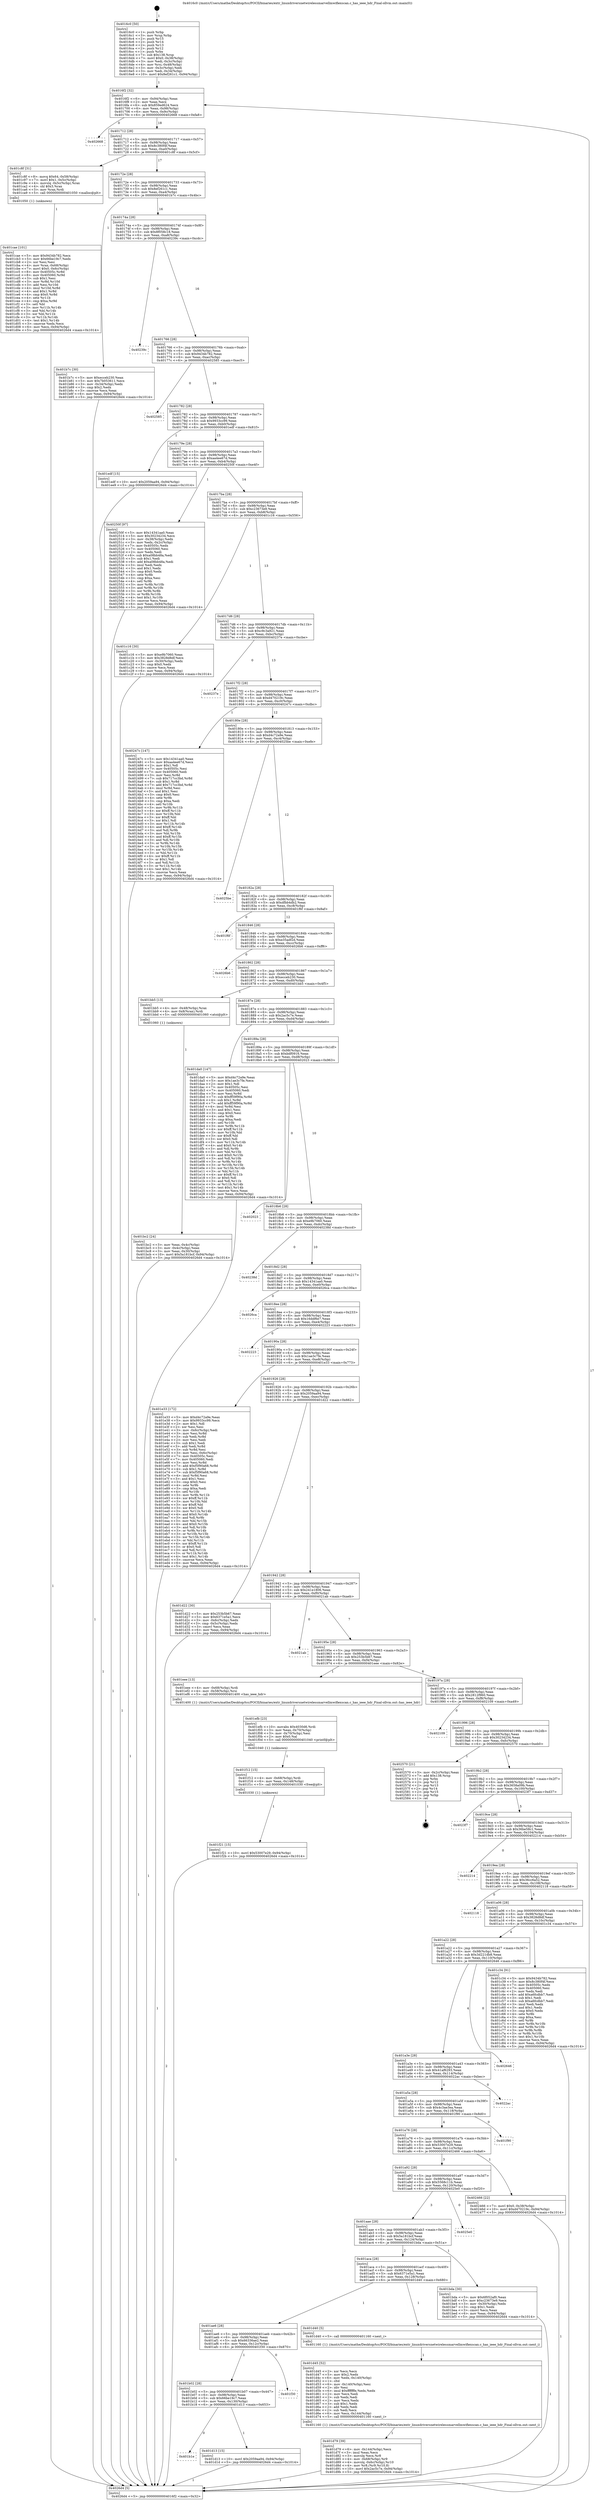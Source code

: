 digraph "0x4016c0" {
  label = "0x4016c0 (/mnt/c/Users/mathe/Desktop/tcc/POCII/binaries/extr_linuxdriversnetwirelessmarvellmwifiexscan.c_has_ieee_hdr_Final-ollvm.out::main(0))"
  labelloc = "t"
  node[shape=record]

  Entry [label="",width=0.3,height=0.3,shape=circle,fillcolor=black,style=filled]
  "0x4016f2" [label="{
     0x4016f2 [32]\l
     | [instrs]\l
     &nbsp;&nbsp;0x4016f2 \<+6\>: mov -0x94(%rbp),%eax\l
     &nbsp;&nbsp;0x4016f8 \<+2\>: mov %eax,%ecx\l
     &nbsp;&nbsp;0x4016fa \<+6\>: sub $0x859ed624,%ecx\l
     &nbsp;&nbsp;0x401700 \<+6\>: mov %eax,-0x98(%rbp)\l
     &nbsp;&nbsp;0x401706 \<+6\>: mov %ecx,-0x9c(%rbp)\l
     &nbsp;&nbsp;0x40170c \<+6\>: je 0000000000402668 \<main+0xfa8\>\l
  }"]
  "0x402668" [label="{
     0x402668\l
  }", style=dashed]
  "0x401712" [label="{
     0x401712 [28]\l
     | [instrs]\l
     &nbsp;&nbsp;0x401712 \<+5\>: jmp 0000000000401717 \<main+0x57\>\l
     &nbsp;&nbsp;0x401717 \<+6\>: mov -0x98(%rbp),%eax\l
     &nbsp;&nbsp;0x40171d \<+5\>: sub $0x8c380f4f,%eax\l
     &nbsp;&nbsp;0x401722 \<+6\>: mov %eax,-0xa0(%rbp)\l
     &nbsp;&nbsp;0x401728 \<+6\>: je 0000000000401c8f \<main+0x5cf\>\l
  }"]
  Exit [label="",width=0.3,height=0.3,shape=circle,fillcolor=black,style=filled,peripheries=2]
  "0x401c8f" [label="{
     0x401c8f [31]\l
     | [instrs]\l
     &nbsp;&nbsp;0x401c8f \<+8\>: movq $0x64,-0x58(%rbp)\l
     &nbsp;&nbsp;0x401c97 \<+7\>: movl $0x1,-0x5c(%rbp)\l
     &nbsp;&nbsp;0x401c9e \<+4\>: movslq -0x5c(%rbp),%rax\l
     &nbsp;&nbsp;0x401ca2 \<+4\>: shl $0x3,%rax\l
     &nbsp;&nbsp;0x401ca6 \<+3\>: mov %rax,%rdi\l
     &nbsp;&nbsp;0x401ca9 \<+5\>: call 0000000000401050 \<malloc@plt\>\l
     | [calls]\l
     &nbsp;&nbsp;0x401050 \{1\} (unknown)\l
  }"]
  "0x40172e" [label="{
     0x40172e [28]\l
     | [instrs]\l
     &nbsp;&nbsp;0x40172e \<+5\>: jmp 0000000000401733 \<main+0x73\>\l
     &nbsp;&nbsp;0x401733 \<+6\>: mov -0x98(%rbp),%eax\l
     &nbsp;&nbsp;0x401739 \<+5\>: sub $0x8ef261c1,%eax\l
     &nbsp;&nbsp;0x40173e \<+6\>: mov %eax,-0xa4(%rbp)\l
     &nbsp;&nbsp;0x401744 \<+6\>: je 0000000000401b7c \<main+0x4bc\>\l
  }"]
  "0x401f21" [label="{
     0x401f21 [15]\l
     | [instrs]\l
     &nbsp;&nbsp;0x401f21 \<+10\>: movl $0x53007e29,-0x94(%rbp)\l
     &nbsp;&nbsp;0x401f2b \<+5\>: jmp 00000000004026d4 \<main+0x1014\>\l
  }"]
  "0x401b7c" [label="{
     0x401b7c [30]\l
     | [instrs]\l
     &nbsp;&nbsp;0x401b7c \<+5\>: mov $0xecceb230,%eax\l
     &nbsp;&nbsp;0x401b81 \<+5\>: mov $0x7b053611,%ecx\l
     &nbsp;&nbsp;0x401b86 \<+3\>: mov -0x34(%rbp),%edx\l
     &nbsp;&nbsp;0x401b89 \<+3\>: cmp $0x2,%edx\l
     &nbsp;&nbsp;0x401b8c \<+3\>: cmovne %ecx,%eax\l
     &nbsp;&nbsp;0x401b8f \<+6\>: mov %eax,-0x94(%rbp)\l
     &nbsp;&nbsp;0x401b95 \<+5\>: jmp 00000000004026d4 \<main+0x1014\>\l
  }"]
  "0x40174a" [label="{
     0x40174a [28]\l
     | [instrs]\l
     &nbsp;&nbsp;0x40174a \<+5\>: jmp 000000000040174f \<main+0x8f\>\l
     &nbsp;&nbsp;0x40174f \<+6\>: mov -0x98(%rbp),%eax\l
     &nbsp;&nbsp;0x401755 \<+5\>: sub $0x8f058c18,%eax\l
     &nbsp;&nbsp;0x40175a \<+6\>: mov %eax,-0xa8(%rbp)\l
     &nbsp;&nbsp;0x401760 \<+6\>: je 000000000040239c \<main+0xcdc\>\l
  }"]
  "0x4026d4" [label="{
     0x4026d4 [5]\l
     | [instrs]\l
     &nbsp;&nbsp;0x4026d4 \<+5\>: jmp 00000000004016f2 \<main+0x32\>\l
  }"]
  "0x4016c0" [label="{
     0x4016c0 [50]\l
     | [instrs]\l
     &nbsp;&nbsp;0x4016c0 \<+1\>: push %rbp\l
     &nbsp;&nbsp;0x4016c1 \<+3\>: mov %rsp,%rbp\l
     &nbsp;&nbsp;0x4016c4 \<+2\>: push %r15\l
     &nbsp;&nbsp;0x4016c6 \<+2\>: push %r14\l
     &nbsp;&nbsp;0x4016c8 \<+2\>: push %r13\l
     &nbsp;&nbsp;0x4016ca \<+2\>: push %r12\l
     &nbsp;&nbsp;0x4016cc \<+1\>: push %rbx\l
     &nbsp;&nbsp;0x4016cd \<+7\>: sub $0x138,%rsp\l
     &nbsp;&nbsp;0x4016d4 \<+7\>: movl $0x0,-0x38(%rbp)\l
     &nbsp;&nbsp;0x4016db \<+3\>: mov %edi,-0x3c(%rbp)\l
     &nbsp;&nbsp;0x4016de \<+4\>: mov %rsi,-0x48(%rbp)\l
     &nbsp;&nbsp;0x4016e2 \<+3\>: mov -0x3c(%rbp),%edi\l
     &nbsp;&nbsp;0x4016e5 \<+3\>: mov %edi,-0x34(%rbp)\l
     &nbsp;&nbsp;0x4016e8 \<+10\>: movl $0x8ef261c1,-0x94(%rbp)\l
  }"]
  "0x401f12" [label="{
     0x401f12 [15]\l
     | [instrs]\l
     &nbsp;&nbsp;0x401f12 \<+4\>: mov -0x68(%rbp),%rdi\l
     &nbsp;&nbsp;0x401f16 \<+6\>: mov %eax,-0x148(%rbp)\l
     &nbsp;&nbsp;0x401f1c \<+5\>: call 0000000000401030 \<free@plt\>\l
     | [calls]\l
     &nbsp;&nbsp;0x401030 \{1\} (unknown)\l
  }"]
  "0x40239c" [label="{
     0x40239c\l
  }", style=dashed]
  "0x401766" [label="{
     0x401766 [28]\l
     | [instrs]\l
     &nbsp;&nbsp;0x401766 \<+5\>: jmp 000000000040176b \<main+0xab\>\l
     &nbsp;&nbsp;0x40176b \<+6\>: mov -0x98(%rbp),%eax\l
     &nbsp;&nbsp;0x401771 \<+5\>: sub $0x9434b782,%eax\l
     &nbsp;&nbsp;0x401776 \<+6\>: mov %eax,-0xac(%rbp)\l
     &nbsp;&nbsp;0x40177c \<+6\>: je 0000000000402585 \<main+0xec5\>\l
  }"]
  "0x401efb" [label="{
     0x401efb [23]\l
     | [instrs]\l
     &nbsp;&nbsp;0x401efb \<+10\>: movabs $0x4030d6,%rdi\l
     &nbsp;&nbsp;0x401f05 \<+3\>: mov %eax,-0x70(%rbp)\l
     &nbsp;&nbsp;0x401f08 \<+3\>: mov -0x70(%rbp),%esi\l
     &nbsp;&nbsp;0x401f0b \<+2\>: mov $0x0,%al\l
     &nbsp;&nbsp;0x401f0d \<+5\>: call 0000000000401040 \<printf@plt\>\l
     | [calls]\l
     &nbsp;&nbsp;0x401040 \{1\} (unknown)\l
  }"]
  "0x402585" [label="{
     0x402585\l
  }", style=dashed]
  "0x401782" [label="{
     0x401782 [28]\l
     | [instrs]\l
     &nbsp;&nbsp;0x401782 \<+5\>: jmp 0000000000401787 \<main+0xc7\>\l
     &nbsp;&nbsp;0x401787 \<+6\>: mov -0x98(%rbp),%eax\l
     &nbsp;&nbsp;0x40178d \<+5\>: sub $0x9933cc99,%eax\l
     &nbsp;&nbsp;0x401792 \<+6\>: mov %eax,-0xb0(%rbp)\l
     &nbsp;&nbsp;0x401798 \<+6\>: je 0000000000401edf \<main+0x81f\>\l
  }"]
  "0x401d79" [label="{
     0x401d79 [39]\l
     | [instrs]\l
     &nbsp;&nbsp;0x401d79 \<+6\>: mov -0x144(%rbp),%ecx\l
     &nbsp;&nbsp;0x401d7f \<+3\>: imul %eax,%ecx\l
     &nbsp;&nbsp;0x401d82 \<+3\>: movslq %ecx,%r8\l
     &nbsp;&nbsp;0x401d85 \<+4\>: mov -0x68(%rbp),%r9\l
     &nbsp;&nbsp;0x401d89 \<+4\>: movslq -0x6c(%rbp),%r10\l
     &nbsp;&nbsp;0x401d8d \<+4\>: mov %r8,(%r9,%r10,8)\l
     &nbsp;&nbsp;0x401d91 \<+10\>: movl $0x2ac5c7e,-0x94(%rbp)\l
     &nbsp;&nbsp;0x401d9b \<+5\>: jmp 00000000004026d4 \<main+0x1014\>\l
  }"]
  "0x401edf" [label="{
     0x401edf [15]\l
     | [instrs]\l
     &nbsp;&nbsp;0x401edf \<+10\>: movl $0x2059aa94,-0x94(%rbp)\l
     &nbsp;&nbsp;0x401ee9 \<+5\>: jmp 00000000004026d4 \<main+0x1014\>\l
  }"]
  "0x40179e" [label="{
     0x40179e [28]\l
     | [instrs]\l
     &nbsp;&nbsp;0x40179e \<+5\>: jmp 00000000004017a3 \<main+0xe3\>\l
     &nbsp;&nbsp;0x4017a3 \<+6\>: mov -0x98(%rbp),%eax\l
     &nbsp;&nbsp;0x4017a9 \<+5\>: sub $0xaa4ee67d,%eax\l
     &nbsp;&nbsp;0x4017ae \<+6\>: mov %eax,-0xb4(%rbp)\l
     &nbsp;&nbsp;0x4017b4 \<+6\>: je 000000000040250f \<main+0xe4f\>\l
  }"]
  "0x401d45" [label="{
     0x401d45 [52]\l
     | [instrs]\l
     &nbsp;&nbsp;0x401d45 \<+2\>: xor %ecx,%ecx\l
     &nbsp;&nbsp;0x401d47 \<+5\>: mov $0x2,%edx\l
     &nbsp;&nbsp;0x401d4c \<+6\>: mov %edx,-0x140(%rbp)\l
     &nbsp;&nbsp;0x401d52 \<+1\>: cltd\l
     &nbsp;&nbsp;0x401d53 \<+6\>: mov -0x140(%rbp),%esi\l
     &nbsp;&nbsp;0x401d59 \<+2\>: idiv %esi\l
     &nbsp;&nbsp;0x401d5b \<+6\>: imul $0xfffffffe,%edx,%edx\l
     &nbsp;&nbsp;0x401d61 \<+2\>: mov %ecx,%edi\l
     &nbsp;&nbsp;0x401d63 \<+2\>: sub %edx,%edi\l
     &nbsp;&nbsp;0x401d65 \<+2\>: mov %ecx,%edx\l
     &nbsp;&nbsp;0x401d67 \<+3\>: sub $0x1,%edx\l
     &nbsp;&nbsp;0x401d6a \<+2\>: add %edx,%edi\l
     &nbsp;&nbsp;0x401d6c \<+2\>: sub %edi,%ecx\l
     &nbsp;&nbsp;0x401d6e \<+6\>: mov %ecx,-0x144(%rbp)\l
     &nbsp;&nbsp;0x401d74 \<+5\>: call 0000000000401160 \<next_i\>\l
     | [calls]\l
     &nbsp;&nbsp;0x401160 \{1\} (/mnt/c/Users/mathe/Desktop/tcc/POCII/binaries/extr_linuxdriversnetwirelessmarvellmwifiexscan.c_has_ieee_hdr_Final-ollvm.out::next_i)\l
  }"]
  "0x40250f" [label="{
     0x40250f [97]\l
     | [instrs]\l
     &nbsp;&nbsp;0x40250f \<+5\>: mov $0x14341aa0,%eax\l
     &nbsp;&nbsp;0x402514 \<+5\>: mov $0x30234234,%ecx\l
     &nbsp;&nbsp;0x402519 \<+3\>: mov -0x38(%rbp),%edx\l
     &nbsp;&nbsp;0x40251c \<+3\>: mov %edx,-0x2c(%rbp)\l
     &nbsp;&nbsp;0x40251f \<+7\>: mov 0x40505c,%edx\l
     &nbsp;&nbsp;0x402526 \<+7\>: mov 0x405060,%esi\l
     &nbsp;&nbsp;0x40252d \<+2\>: mov %edx,%edi\l
     &nbsp;&nbsp;0x40252f \<+6\>: sub $0xa08bb48a,%edi\l
     &nbsp;&nbsp;0x402535 \<+3\>: sub $0x1,%edi\l
     &nbsp;&nbsp;0x402538 \<+6\>: add $0xa08bb48a,%edi\l
     &nbsp;&nbsp;0x40253e \<+3\>: imul %edi,%edx\l
     &nbsp;&nbsp;0x402541 \<+3\>: and $0x1,%edx\l
     &nbsp;&nbsp;0x402544 \<+3\>: cmp $0x0,%edx\l
     &nbsp;&nbsp;0x402547 \<+4\>: sete %r8b\l
     &nbsp;&nbsp;0x40254b \<+3\>: cmp $0xa,%esi\l
     &nbsp;&nbsp;0x40254e \<+4\>: setl %r9b\l
     &nbsp;&nbsp;0x402552 \<+3\>: mov %r8b,%r10b\l
     &nbsp;&nbsp;0x402555 \<+3\>: and %r9b,%r10b\l
     &nbsp;&nbsp;0x402558 \<+3\>: xor %r9b,%r8b\l
     &nbsp;&nbsp;0x40255b \<+3\>: or %r8b,%r10b\l
     &nbsp;&nbsp;0x40255e \<+4\>: test $0x1,%r10b\l
     &nbsp;&nbsp;0x402562 \<+3\>: cmovne %ecx,%eax\l
     &nbsp;&nbsp;0x402565 \<+6\>: mov %eax,-0x94(%rbp)\l
     &nbsp;&nbsp;0x40256b \<+5\>: jmp 00000000004026d4 \<main+0x1014\>\l
  }"]
  "0x4017ba" [label="{
     0x4017ba [28]\l
     | [instrs]\l
     &nbsp;&nbsp;0x4017ba \<+5\>: jmp 00000000004017bf \<main+0xff\>\l
     &nbsp;&nbsp;0x4017bf \<+6\>: mov -0x98(%rbp),%eax\l
     &nbsp;&nbsp;0x4017c5 \<+5\>: sub $0xc23673e9,%eax\l
     &nbsp;&nbsp;0x4017ca \<+6\>: mov %eax,-0xb8(%rbp)\l
     &nbsp;&nbsp;0x4017d0 \<+6\>: je 0000000000401c16 \<main+0x556\>\l
  }"]
  "0x401b1e" [label="{
     0x401b1e\l
  }", style=dashed]
  "0x401c16" [label="{
     0x401c16 [30]\l
     | [instrs]\l
     &nbsp;&nbsp;0x401c16 \<+5\>: mov $0xe9b7060,%eax\l
     &nbsp;&nbsp;0x401c1b \<+5\>: mov $0x3828d8df,%ecx\l
     &nbsp;&nbsp;0x401c20 \<+3\>: mov -0x30(%rbp),%edx\l
     &nbsp;&nbsp;0x401c23 \<+3\>: cmp $0x0,%edx\l
     &nbsp;&nbsp;0x401c26 \<+3\>: cmove %ecx,%eax\l
     &nbsp;&nbsp;0x401c29 \<+6\>: mov %eax,-0x94(%rbp)\l
     &nbsp;&nbsp;0x401c2f \<+5\>: jmp 00000000004026d4 \<main+0x1014\>\l
  }"]
  "0x4017d6" [label="{
     0x4017d6 [28]\l
     | [instrs]\l
     &nbsp;&nbsp;0x4017d6 \<+5\>: jmp 00000000004017db \<main+0x11b\>\l
     &nbsp;&nbsp;0x4017db \<+6\>: mov -0x98(%rbp),%eax\l
     &nbsp;&nbsp;0x4017e1 \<+5\>: sub $0xc9c3a921,%eax\l
     &nbsp;&nbsp;0x4017e6 \<+6\>: mov %eax,-0xbc(%rbp)\l
     &nbsp;&nbsp;0x4017ec \<+6\>: je 000000000040237e \<main+0xcbe\>\l
  }"]
  "0x401d13" [label="{
     0x401d13 [15]\l
     | [instrs]\l
     &nbsp;&nbsp;0x401d13 \<+10\>: movl $0x2059aa94,-0x94(%rbp)\l
     &nbsp;&nbsp;0x401d1d \<+5\>: jmp 00000000004026d4 \<main+0x1014\>\l
  }"]
  "0x40237e" [label="{
     0x40237e\l
  }", style=dashed]
  "0x4017f2" [label="{
     0x4017f2 [28]\l
     | [instrs]\l
     &nbsp;&nbsp;0x4017f2 \<+5\>: jmp 00000000004017f7 \<main+0x137\>\l
     &nbsp;&nbsp;0x4017f7 \<+6\>: mov -0x98(%rbp),%eax\l
     &nbsp;&nbsp;0x4017fd \<+5\>: sub $0xd470219c,%eax\l
     &nbsp;&nbsp;0x401802 \<+6\>: mov %eax,-0xc0(%rbp)\l
     &nbsp;&nbsp;0x401808 \<+6\>: je 000000000040247c \<main+0xdbc\>\l
  }"]
  "0x401b02" [label="{
     0x401b02 [28]\l
     | [instrs]\l
     &nbsp;&nbsp;0x401b02 \<+5\>: jmp 0000000000401b07 \<main+0x447\>\l
     &nbsp;&nbsp;0x401b07 \<+6\>: mov -0x98(%rbp),%eax\l
     &nbsp;&nbsp;0x401b0d \<+5\>: sub $0x66be19c7,%eax\l
     &nbsp;&nbsp;0x401b12 \<+6\>: mov %eax,-0x130(%rbp)\l
     &nbsp;&nbsp;0x401b18 \<+6\>: je 0000000000401d13 \<main+0x653\>\l
  }"]
  "0x40247c" [label="{
     0x40247c [147]\l
     | [instrs]\l
     &nbsp;&nbsp;0x40247c \<+5\>: mov $0x14341aa0,%eax\l
     &nbsp;&nbsp;0x402481 \<+5\>: mov $0xaa4ee67d,%ecx\l
     &nbsp;&nbsp;0x402486 \<+2\>: mov $0x1,%dl\l
     &nbsp;&nbsp;0x402488 \<+7\>: mov 0x40505c,%esi\l
     &nbsp;&nbsp;0x40248f \<+7\>: mov 0x405060,%edi\l
     &nbsp;&nbsp;0x402496 \<+3\>: mov %esi,%r8d\l
     &nbsp;&nbsp;0x402499 \<+7\>: sub $0x717cc3bd,%r8d\l
     &nbsp;&nbsp;0x4024a0 \<+4\>: sub $0x1,%r8d\l
     &nbsp;&nbsp;0x4024a4 \<+7\>: add $0x717cc3bd,%r8d\l
     &nbsp;&nbsp;0x4024ab \<+4\>: imul %r8d,%esi\l
     &nbsp;&nbsp;0x4024af \<+3\>: and $0x1,%esi\l
     &nbsp;&nbsp;0x4024b2 \<+3\>: cmp $0x0,%esi\l
     &nbsp;&nbsp;0x4024b5 \<+4\>: sete %r9b\l
     &nbsp;&nbsp;0x4024b9 \<+3\>: cmp $0xa,%edi\l
     &nbsp;&nbsp;0x4024bc \<+4\>: setl %r10b\l
     &nbsp;&nbsp;0x4024c0 \<+3\>: mov %r9b,%r11b\l
     &nbsp;&nbsp;0x4024c3 \<+4\>: xor $0xff,%r11b\l
     &nbsp;&nbsp;0x4024c7 \<+3\>: mov %r10b,%bl\l
     &nbsp;&nbsp;0x4024ca \<+3\>: xor $0xff,%bl\l
     &nbsp;&nbsp;0x4024cd \<+3\>: xor $0x1,%dl\l
     &nbsp;&nbsp;0x4024d0 \<+3\>: mov %r11b,%r14b\l
     &nbsp;&nbsp;0x4024d3 \<+4\>: and $0xff,%r14b\l
     &nbsp;&nbsp;0x4024d7 \<+3\>: and %dl,%r9b\l
     &nbsp;&nbsp;0x4024da \<+3\>: mov %bl,%r15b\l
     &nbsp;&nbsp;0x4024dd \<+4\>: and $0xff,%r15b\l
     &nbsp;&nbsp;0x4024e1 \<+3\>: and %dl,%r10b\l
     &nbsp;&nbsp;0x4024e4 \<+3\>: or %r9b,%r14b\l
     &nbsp;&nbsp;0x4024e7 \<+3\>: or %r10b,%r15b\l
     &nbsp;&nbsp;0x4024ea \<+3\>: xor %r15b,%r14b\l
     &nbsp;&nbsp;0x4024ed \<+3\>: or %bl,%r11b\l
     &nbsp;&nbsp;0x4024f0 \<+4\>: xor $0xff,%r11b\l
     &nbsp;&nbsp;0x4024f4 \<+3\>: or $0x1,%dl\l
     &nbsp;&nbsp;0x4024f7 \<+3\>: and %dl,%r11b\l
     &nbsp;&nbsp;0x4024fa \<+3\>: or %r11b,%r14b\l
     &nbsp;&nbsp;0x4024fd \<+4\>: test $0x1,%r14b\l
     &nbsp;&nbsp;0x402501 \<+3\>: cmovne %ecx,%eax\l
     &nbsp;&nbsp;0x402504 \<+6\>: mov %eax,-0x94(%rbp)\l
     &nbsp;&nbsp;0x40250a \<+5\>: jmp 00000000004026d4 \<main+0x1014\>\l
  }"]
  "0x40180e" [label="{
     0x40180e [28]\l
     | [instrs]\l
     &nbsp;&nbsp;0x40180e \<+5\>: jmp 0000000000401813 \<main+0x153\>\l
     &nbsp;&nbsp;0x401813 \<+6\>: mov -0x98(%rbp),%eax\l
     &nbsp;&nbsp;0x401819 \<+5\>: sub $0xd4c72a9e,%eax\l
     &nbsp;&nbsp;0x40181e \<+6\>: mov %eax,-0xc4(%rbp)\l
     &nbsp;&nbsp;0x401824 \<+6\>: je 00000000004025be \<main+0xefe\>\l
  }"]
  "0x401f30" [label="{
     0x401f30\l
  }", style=dashed]
  "0x4025be" [label="{
     0x4025be\l
  }", style=dashed]
  "0x40182a" [label="{
     0x40182a [28]\l
     | [instrs]\l
     &nbsp;&nbsp;0x40182a \<+5\>: jmp 000000000040182f \<main+0x16f\>\l
     &nbsp;&nbsp;0x40182f \<+6\>: mov -0x98(%rbp),%eax\l
     &nbsp;&nbsp;0x401835 \<+5\>: sub $0xdfbb4db2,%eax\l
     &nbsp;&nbsp;0x40183a \<+6\>: mov %eax,-0xc8(%rbp)\l
     &nbsp;&nbsp;0x401840 \<+6\>: je 0000000000401f6f \<main+0x8af\>\l
  }"]
  "0x401ae6" [label="{
     0x401ae6 [28]\l
     | [instrs]\l
     &nbsp;&nbsp;0x401ae6 \<+5\>: jmp 0000000000401aeb \<main+0x42b\>\l
     &nbsp;&nbsp;0x401aeb \<+6\>: mov -0x98(%rbp),%eax\l
     &nbsp;&nbsp;0x401af1 \<+5\>: sub $0x66336ae2,%eax\l
     &nbsp;&nbsp;0x401af6 \<+6\>: mov %eax,-0x12c(%rbp)\l
     &nbsp;&nbsp;0x401afc \<+6\>: je 0000000000401f30 \<main+0x870\>\l
  }"]
  "0x401f6f" [label="{
     0x401f6f\l
  }", style=dashed]
  "0x401846" [label="{
     0x401846 [28]\l
     | [instrs]\l
     &nbsp;&nbsp;0x401846 \<+5\>: jmp 000000000040184b \<main+0x18b\>\l
     &nbsp;&nbsp;0x40184b \<+6\>: mov -0x98(%rbp),%eax\l
     &nbsp;&nbsp;0x401851 \<+5\>: sub $0xe35adf2d,%eax\l
     &nbsp;&nbsp;0x401856 \<+6\>: mov %eax,-0xcc(%rbp)\l
     &nbsp;&nbsp;0x40185c \<+6\>: je 00000000004026b6 \<main+0xff6\>\l
  }"]
  "0x401d40" [label="{
     0x401d40 [5]\l
     | [instrs]\l
     &nbsp;&nbsp;0x401d40 \<+5\>: call 0000000000401160 \<next_i\>\l
     | [calls]\l
     &nbsp;&nbsp;0x401160 \{1\} (/mnt/c/Users/mathe/Desktop/tcc/POCII/binaries/extr_linuxdriversnetwirelessmarvellmwifiexscan.c_has_ieee_hdr_Final-ollvm.out::next_i)\l
  }"]
  "0x4026b6" [label="{
     0x4026b6\l
  }", style=dashed]
  "0x401862" [label="{
     0x401862 [28]\l
     | [instrs]\l
     &nbsp;&nbsp;0x401862 \<+5\>: jmp 0000000000401867 \<main+0x1a7\>\l
     &nbsp;&nbsp;0x401867 \<+6\>: mov -0x98(%rbp),%eax\l
     &nbsp;&nbsp;0x40186d \<+5\>: sub $0xecceb230,%eax\l
     &nbsp;&nbsp;0x401872 \<+6\>: mov %eax,-0xd0(%rbp)\l
     &nbsp;&nbsp;0x401878 \<+6\>: je 0000000000401bb5 \<main+0x4f5\>\l
  }"]
  "0x401cae" [label="{
     0x401cae [101]\l
     | [instrs]\l
     &nbsp;&nbsp;0x401cae \<+5\>: mov $0x9434b782,%ecx\l
     &nbsp;&nbsp;0x401cb3 \<+5\>: mov $0x66be19c7,%edx\l
     &nbsp;&nbsp;0x401cb8 \<+2\>: xor %esi,%esi\l
     &nbsp;&nbsp;0x401cba \<+4\>: mov %rax,-0x68(%rbp)\l
     &nbsp;&nbsp;0x401cbe \<+7\>: movl $0x0,-0x6c(%rbp)\l
     &nbsp;&nbsp;0x401cc5 \<+8\>: mov 0x40505c,%r8d\l
     &nbsp;&nbsp;0x401ccd \<+8\>: mov 0x405060,%r9d\l
     &nbsp;&nbsp;0x401cd5 \<+3\>: sub $0x1,%esi\l
     &nbsp;&nbsp;0x401cd8 \<+3\>: mov %r8d,%r10d\l
     &nbsp;&nbsp;0x401cdb \<+3\>: add %esi,%r10d\l
     &nbsp;&nbsp;0x401cde \<+4\>: imul %r10d,%r8d\l
     &nbsp;&nbsp;0x401ce2 \<+4\>: and $0x1,%r8d\l
     &nbsp;&nbsp;0x401ce6 \<+4\>: cmp $0x0,%r8d\l
     &nbsp;&nbsp;0x401cea \<+4\>: sete %r11b\l
     &nbsp;&nbsp;0x401cee \<+4\>: cmp $0xa,%r9d\l
     &nbsp;&nbsp;0x401cf2 \<+3\>: setl %bl\l
     &nbsp;&nbsp;0x401cf5 \<+3\>: mov %r11b,%r14b\l
     &nbsp;&nbsp;0x401cf8 \<+3\>: and %bl,%r14b\l
     &nbsp;&nbsp;0x401cfb \<+3\>: xor %bl,%r11b\l
     &nbsp;&nbsp;0x401cfe \<+3\>: or %r11b,%r14b\l
     &nbsp;&nbsp;0x401d01 \<+4\>: test $0x1,%r14b\l
     &nbsp;&nbsp;0x401d05 \<+3\>: cmovne %edx,%ecx\l
     &nbsp;&nbsp;0x401d08 \<+6\>: mov %ecx,-0x94(%rbp)\l
     &nbsp;&nbsp;0x401d0e \<+5\>: jmp 00000000004026d4 \<main+0x1014\>\l
  }"]
  "0x401bb5" [label="{
     0x401bb5 [13]\l
     | [instrs]\l
     &nbsp;&nbsp;0x401bb5 \<+4\>: mov -0x48(%rbp),%rax\l
     &nbsp;&nbsp;0x401bb9 \<+4\>: mov 0x8(%rax),%rdi\l
     &nbsp;&nbsp;0x401bbd \<+5\>: call 0000000000401060 \<atoi@plt\>\l
     | [calls]\l
     &nbsp;&nbsp;0x401060 \{1\} (unknown)\l
  }"]
  "0x40187e" [label="{
     0x40187e [28]\l
     | [instrs]\l
     &nbsp;&nbsp;0x40187e \<+5\>: jmp 0000000000401883 \<main+0x1c3\>\l
     &nbsp;&nbsp;0x401883 \<+6\>: mov -0x98(%rbp),%eax\l
     &nbsp;&nbsp;0x401889 \<+5\>: sub $0x2ac5c7e,%eax\l
     &nbsp;&nbsp;0x40188e \<+6\>: mov %eax,-0xd4(%rbp)\l
     &nbsp;&nbsp;0x401894 \<+6\>: je 0000000000401da0 \<main+0x6e0\>\l
  }"]
  "0x401bc2" [label="{
     0x401bc2 [24]\l
     | [instrs]\l
     &nbsp;&nbsp;0x401bc2 \<+3\>: mov %eax,-0x4c(%rbp)\l
     &nbsp;&nbsp;0x401bc5 \<+3\>: mov -0x4c(%rbp),%eax\l
     &nbsp;&nbsp;0x401bc8 \<+3\>: mov %eax,-0x30(%rbp)\l
     &nbsp;&nbsp;0x401bcb \<+10\>: movl $0x5a181bcf,-0x94(%rbp)\l
     &nbsp;&nbsp;0x401bd5 \<+5\>: jmp 00000000004026d4 \<main+0x1014\>\l
  }"]
  "0x401aca" [label="{
     0x401aca [28]\l
     | [instrs]\l
     &nbsp;&nbsp;0x401aca \<+5\>: jmp 0000000000401acf \<main+0x40f\>\l
     &nbsp;&nbsp;0x401acf \<+6\>: mov -0x98(%rbp),%eax\l
     &nbsp;&nbsp;0x401ad5 \<+5\>: sub $0x6371e5a1,%eax\l
     &nbsp;&nbsp;0x401ada \<+6\>: mov %eax,-0x128(%rbp)\l
     &nbsp;&nbsp;0x401ae0 \<+6\>: je 0000000000401d40 \<main+0x680\>\l
  }"]
  "0x401da0" [label="{
     0x401da0 [147]\l
     | [instrs]\l
     &nbsp;&nbsp;0x401da0 \<+5\>: mov $0xd4c72a9e,%eax\l
     &nbsp;&nbsp;0x401da5 \<+5\>: mov $0x1ae3c7fe,%ecx\l
     &nbsp;&nbsp;0x401daa \<+2\>: mov $0x1,%dl\l
     &nbsp;&nbsp;0x401dac \<+7\>: mov 0x40505c,%esi\l
     &nbsp;&nbsp;0x401db3 \<+7\>: mov 0x405060,%edi\l
     &nbsp;&nbsp;0x401dba \<+3\>: mov %esi,%r8d\l
     &nbsp;&nbsp;0x401dbd \<+7\>: sub $0xff59f90a,%r8d\l
     &nbsp;&nbsp;0x401dc4 \<+4\>: sub $0x1,%r8d\l
     &nbsp;&nbsp;0x401dc8 \<+7\>: add $0xff59f90a,%r8d\l
     &nbsp;&nbsp;0x401dcf \<+4\>: imul %r8d,%esi\l
     &nbsp;&nbsp;0x401dd3 \<+3\>: and $0x1,%esi\l
     &nbsp;&nbsp;0x401dd6 \<+3\>: cmp $0x0,%esi\l
     &nbsp;&nbsp;0x401dd9 \<+4\>: sete %r9b\l
     &nbsp;&nbsp;0x401ddd \<+3\>: cmp $0xa,%edi\l
     &nbsp;&nbsp;0x401de0 \<+4\>: setl %r10b\l
     &nbsp;&nbsp;0x401de4 \<+3\>: mov %r9b,%r11b\l
     &nbsp;&nbsp;0x401de7 \<+4\>: xor $0xff,%r11b\l
     &nbsp;&nbsp;0x401deb \<+3\>: mov %r10b,%bl\l
     &nbsp;&nbsp;0x401dee \<+3\>: xor $0xff,%bl\l
     &nbsp;&nbsp;0x401df1 \<+3\>: xor $0x0,%dl\l
     &nbsp;&nbsp;0x401df4 \<+3\>: mov %r11b,%r14b\l
     &nbsp;&nbsp;0x401df7 \<+4\>: and $0x0,%r14b\l
     &nbsp;&nbsp;0x401dfb \<+3\>: and %dl,%r9b\l
     &nbsp;&nbsp;0x401dfe \<+3\>: mov %bl,%r15b\l
     &nbsp;&nbsp;0x401e01 \<+4\>: and $0x0,%r15b\l
     &nbsp;&nbsp;0x401e05 \<+3\>: and %dl,%r10b\l
     &nbsp;&nbsp;0x401e08 \<+3\>: or %r9b,%r14b\l
     &nbsp;&nbsp;0x401e0b \<+3\>: or %r10b,%r15b\l
     &nbsp;&nbsp;0x401e0e \<+3\>: xor %r15b,%r14b\l
     &nbsp;&nbsp;0x401e11 \<+3\>: or %bl,%r11b\l
     &nbsp;&nbsp;0x401e14 \<+4\>: xor $0xff,%r11b\l
     &nbsp;&nbsp;0x401e18 \<+3\>: or $0x0,%dl\l
     &nbsp;&nbsp;0x401e1b \<+3\>: and %dl,%r11b\l
     &nbsp;&nbsp;0x401e1e \<+3\>: or %r11b,%r14b\l
     &nbsp;&nbsp;0x401e21 \<+4\>: test $0x1,%r14b\l
     &nbsp;&nbsp;0x401e25 \<+3\>: cmovne %ecx,%eax\l
     &nbsp;&nbsp;0x401e28 \<+6\>: mov %eax,-0x94(%rbp)\l
     &nbsp;&nbsp;0x401e2e \<+5\>: jmp 00000000004026d4 \<main+0x1014\>\l
  }"]
  "0x40189a" [label="{
     0x40189a [28]\l
     | [instrs]\l
     &nbsp;&nbsp;0x40189a \<+5\>: jmp 000000000040189f \<main+0x1df\>\l
     &nbsp;&nbsp;0x40189f \<+6\>: mov -0x98(%rbp),%eax\l
     &nbsp;&nbsp;0x4018a5 \<+5\>: sub $0xbdf0916,%eax\l
     &nbsp;&nbsp;0x4018aa \<+6\>: mov %eax,-0xd8(%rbp)\l
     &nbsp;&nbsp;0x4018b0 \<+6\>: je 0000000000402023 \<main+0x963\>\l
  }"]
  "0x401bda" [label="{
     0x401bda [30]\l
     | [instrs]\l
     &nbsp;&nbsp;0x401bda \<+5\>: mov $0x6f052af0,%eax\l
     &nbsp;&nbsp;0x401bdf \<+5\>: mov $0xc23673e9,%ecx\l
     &nbsp;&nbsp;0x401be4 \<+3\>: mov -0x30(%rbp),%edx\l
     &nbsp;&nbsp;0x401be7 \<+3\>: cmp $0x1,%edx\l
     &nbsp;&nbsp;0x401bea \<+3\>: cmovl %ecx,%eax\l
     &nbsp;&nbsp;0x401bed \<+6\>: mov %eax,-0x94(%rbp)\l
     &nbsp;&nbsp;0x401bf3 \<+5\>: jmp 00000000004026d4 \<main+0x1014\>\l
  }"]
  "0x402023" [label="{
     0x402023\l
  }", style=dashed]
  "0x4018b6" [label="{
     0x4018b6 [28]\l
     | [instrs]\l
     &nbsp;&nbsp;0x4018b6 \<+5\>: jmp 00000000004018bb \<main+0x1fb\>\l
     &nbsp;&nbsp;0x4018bb \<+6\>: mov -0x98(%rbp),%eax\l
     &nbsp;&nbsp;0x4018c1 \<+5\>: sub $0xe9b7060,%eax\l
     &nbsp;&nbsp;0x4018c6 \<+6\>: mov %eax,-0xdc(%rbp)\l
     &nbsp;&nbsp;0x4018cc \<+6\>: je 000000000040238d \<main+0xccd\>\l
  }"]
  "0x401aae" [label="{
     0x401aae [28]\l
     | [instrs]\l
     &nbsp;&nbsp;0x401aae \<+5\>: jmp 0000000000401ab3 \<main+0x3f3\>\l
     &nbsp;&nbsp;0x401ab3 \<+6\>: mov -0x98(%rbp),%eax\l
     &nbsp;&nbsp;0x401ab9 \<+5\>: sub $0x5a181bcf,%eax\l
     &nbsp;&nbsp;0x401abe \<+6\>: mov %eax,-0x124(%rbp)\l
     &nbsp;&nbsp;0x401ac4 \<+6\>: je 0000000000401bda \<main+0x51a\>\l
  }"]
  "0x40238d" [label="{
     0x40238d\l
  }", style=dashed]
  "0x4018d2" [label="{
     0x4018d2 [28]\l
     | [instrs]\l
     &nbsp;&nbsp;0x4018d2 \<+5\>: jmp 00000000004018d7 \<main+0x217\>\l
     &nbsp;&nbsp;0x4018d7 \<+6\>: mov -0x98(%rbp),%eax\l
     &nbsp;&nbsp;0x4018dd \<+5\>: sub $0x14341aa0,%eax\l
     &nbsp;&nbsp;0x4018e2 \<+6\>: mov %eax,-0xe0(%rbp)\l
     &nbsp;&nbsp;0x4018e8 \<+6\>: je 00000000004026ca \<main+0x100a\>\l
  }"]
  "0x4025e0" [label="{
     0x4025e0\l
  }", style=dashed]
  "0x4026ca" [label="{
     0x4026ca\l
  }", style=dashed]
  "0x4018ee" [label="{
     0x4018ee [28]\l
     | [instrs]\l
     &nbsp;&nbsp;0x4018ee \<+5\>: jmp 00000000004018f3 \<main+0x233\>\l
     &nbsp;&nbsp;0x4018f3 \<+6\>: mov -0x98(%rbp),%eax\l
     &nbsp;&nbsp;0x4018f9 \<+5\>: sub $0x16ddf6e7,%eax\l
     &nbsp;&nbsp;0x4018fe \<+6\>: mov %eax,-0xe4(%rbp)\l
     &nbsp;&nbsp;0x401904 \<+6\>: je 0000000000402223 \<main+0xb63\>\l
  }"]
  "0x401a92" [label="{
     0x401a92 [28]\l
     | [instrs]\l
     &nbsp;&nbsp;0x401a92 \<+5\>: jmp 0000000000401a97 \<main+0x3d7\>\l
     &nbsp;&nbsp;0x401a97 \<+6\>: mov -0x98(%rbp),%eax\l
     &nbsp;&nbsp;0x401a9d \<+5\>: sub $0x5568c11b,%eax\l
     &nbsp;&nbsp;0x401aa2 \<+6\>: mov %eax,-0x120(%rbp)\l
     &nbsp;&nbsp;0x401aa8 \<+6\>: je 00000000004025e0 \<main+0xf20\>\l
  }"]
  "0x402223" [label="{
     0x402223\l
  }", style=dashed]
  "0x40190a" [label="{
     0x40190a [28]\l
     | [instrs]\l
     &nbsp;&nbsp;0x40190a \<+5\>: jmp 000000000040190f \<main+0x24f\>\l
     &nbsp;&nbsp;0x40190f \<+6\>: mov -0x98(%rbp),%eax\l
     &nbsp;&nbsp;0x401915 \<+5\>: sub $0x1ae3c7fe,%eax\l
     &nbsp;&nbsp;0x40191a \<+6\>: mov %eax,-0xe8(%rbp)\l
     &nbsp;&nbsp;0x401920 \<+6\>: je 0000000000401e33 \<main+0x773\>\l
  }"]
  "0x402466" [label="{
     0x402466 [22]\l
     | [instrs]\l
     &nbsp;&nbsp;0x402466 \<+7\>: movl $0x0,-0x38(%rbp)\l
     &nbsp;&nbsp;0x40246d \<+10\>: movl $0xd470219c,-0x94(%rbp)\l
     &nbsp;&nbsp;0x402477 \<+5\>: jmp 00000000004026d4 \<main+0x1014\>\l
  }"]
  "0x401e33" [label="{
     0x401e33 [172]\l
     | [instrs]\l
     &nbsp;&nbsp;0x401e33 \<+5\>: mov $0xd4c72a9e,%eax\l
     &nbsp;&nbsp;0x401e38 \<+5\>: mov $0x9933cc99,%ecx\l
     &nbsp;&nbsp;0x401e3d \<+2\>: mov $0x1,%dl\l
     &nbsp;&nbsp;0x401e3f \<+2\>: xor %esi,%esi\l
     &nbsp;&nbsp;0x401e41 \<+3\>: mov -0x6c(%rbp),%edi\l
     &nbsp;&nbsp;0x401e44 \<+3\>: mov %esi,%r8d\l
     &nbsp;&nbsp;0x401e47 \<+3\>: sub %edi,%r8d\l
     &nbsp;&nbsp;0x401e4a \<+2\>: mov %esi,%edi\l
     &nbsp;&nbsp;0x401e4c \<+3\>: sub $0x1,%edi\l
     &nbsp;&nbsp;0x401e4f \<+3\>: add %edi,%r8d\l
     &nbsp;&nbsp;0x401e52 \<+3\>: sub %r8d,%esi\l
     &nbsp;&nbsp;0x401e55 \<+3\>: mov %esi,-0x6c(%rbp)\l
     &nbsp;&nbsp;0x401e58 \<+7\>: mov 0x40505c,%esi\l
     &nbsp;&nbsp;0x401e5f \<+7\>: mov 0x405060,%edi\l
     &nbsp;&nbsp;0x401e66 \<+3\>: mov %esi,%r8d\l
     &nbsp;&nbsp;0x401e69 \<+7\>: add $0xf5f90a68,%r8d\l
     &nbsp;&nbsp;0x401e70 \<+4\>: sub $0x1,%r8d\l
     &nbsp;&nbsp;0x401e74 \<+7\>: sub $0xf5f90a68,%r8d\l
     &nbsp;&nbsp;0x401e7b \<+4\>: imul %r8d,%esi\l
     &nbsp;&nbsp;0x401e7f \<+3\>: and $0x1,%esi\l
     &nbsp;&nbsp;0x401e82 \<+3\>: cmp $0x0,%esi\l
     &nbsp;&nbsp;0x401e85 \<+4\>: sete %r9b\l
     &nbsp;&nbsp;0x401e89 \<+3\>: cmp $0xa,%edi\l
     &nbsp;&nbsp;0x401e8c \<+4\>: setl %r10b\l
     &nbsp;&nbsp;0x401e90 \<+3\>: mov %r9b,%r11b\l
     &nbsp;&nbsp;0x401e93 \<+4\>: xor $0xff,%r11b\l
     &nbsp;&nbsp;0x401e97 \<+3\>: mov %r10b,%bl\l
     &nbsp;&nbsp;0x401e9a \<+3\>: xor $0xff,%bl\l
     &nbsp;&nbsp;0x401e9d \<+3\>: xor $0x0,%dl\l
     &nbsp;&nbsp;0x401ea0 \<+3\>: mov %r11b,%r14b\l
     &nbsp;&nbsp;0x401ea3 \<+4\>: and $0x0,%r14b\l
     &nbsp;&nbsp;0x401ea7 \<+3\>: and %dl,%r9b\l
     &nbsp;&nbsp;0x401eaa \<+3\>: mov %bl,%r15b\l
     &nbsp;&nbsp;0x401ead \<+4\>: and $0x0,%r15b\l
     &nbsp;&nbsp;0x401eb1 \<+3\>: and %dl,%r10b\l
     &nbsp;&nbsp;0x401eb4 \<+3\>: or %r9b,%r14b\l
     &nbsp;&nbsp;0x401eb7 \<+3\>: or %r10b,%r15b\l
     &nbsp;&nbsp;0x401eba \<+3\>: xor %r15b,%r14b\l
     &nbsp;&nbsp;0x401ebd \<+3\>: or %bl,%r11b\l
     &nbsp;&nbsp;0x401ec0 \<+4\>: xor $0xff,%r11b\l
     &nbsp;&nbsp;0x401ec4 \<+3\>: or $0x0,%dl\l
     &nbsp;&nbsp;0x401ec7 \<+3\>: and %dl,%r11b\l
     &nbsp;&nbsp;0x401eca \<+3\>: or %r11b,%r14b\l
     &nbsp;&nbsp;0x401ecd \<+4\>: test $0x1,%r14b\l
     &nbsp;&nbsp;0x401ed1 \<+3\>: cmovne %ecx,%eax\l
     &nbsp;&nbsp;0x401ed4 \<+6\>: mov %eax,-0x94(%rbp)\l
     &nbsp;&nbsp;0x401eda \<+5\>: jmp 00000000004026d4 \<main+0x1014\>\l
  }"]
  "0x401926" [label="{
     0x401926 [28]\l
     | [instrs]\l
     &nbsp;&nbsp;0x401926 \<+5\>: jmp 000000000040192b \<main+0x26b\>\l
     &nbsp;&nbsp;0x40192b \<+6\>: mov -0x98(%rbp),%eax\l
     &nbsp;&nbsp;0x401931 \<+5\>: sub $0x2059aa94,%eax\l
     &nbsp;&nbsp;0x401936 \<+6\>: mov %eax,-0xec(%rbp)\l
     &nbsp;&nbsp;0x40193c \<+6\>: je 0000000000401d22 \<main+0x662\>\l
  }"]
  "0x401a76" [label="{
     0x401a76 [28]\l
     | [instrs]\l
     &nbsp;&nbsp;0x401a76 \<+5\>: jmp 0000000000401a7b \<main+0x3bb\>\l
     &nbsp;&nbsp;0x401a7b \<+6\>: mov -0x98(%rbp),%eax\l
     &nbsp;&nbsp;0x401a81 \<+5\>: sub $0x53007e29,%eax\l
     &nbsp;&nbsp;0x401a86 \<+6\>: mov %eax,-0x11c(%rbp)\l
     &nbsp;&nbsp;0x401a8c \<+6\>: je 0000000000402466 \<main+0xda6\>\l
  }"]
  "0x401d22" [label="{
     0x401d22 [30]\l
     | [instrs]\l
     &nbsp;&nbsp;0x401d22 \<+5\>: mov $0x253b5b67,%eax\l
     &nbsp;&nbsp;0x401d27 \<+5\>: mov $0x6371e5a1,%ecx\l
     &nbsp;&nbsp;0x401d2c \<+3\>: mov -0x6c(%rbp),%edx\l
     &nbsp;&nbsp;0x401d2f \<+3\>: cmp -0x5c(%rbp),%edx\l
     &nbsp;&nbsp;0x401d32 \<+3\>: cmovl %ecx,%eax\l
     &nbsp;&nbsp;0x401d35 \<+6\>: mov %eax,-0x94(%rbp)\l
     &nbsp;&nbsp;0x401d3b \<+5\>: jmp 00000000004026d4 \<main+0x1014\>\l
  }"]
  "0x401942" [label="{
     0x401942 [28]\l
     | [instrs]\l
     &nbsp;&nbsp;0x401942 \<+5\>: jmp 0000000000401947 \<main+0x287\>\l
     &nbsp;&nbsp;0x401947 \<+6\>: mov -0x98(%rbp),%eax\l
     &nbsp;&nbsp;0x40194d \<+5\>: sub $0x241e1806,%eax\l
     &nbsp;&nbsp;0x401952 \<+6\>: mov %eax,-0xf0(%rbp)\l
     &nbsp;&nbsp;0x401958 \<+6\>: je 00000000004021ab \<main+0xaeb\>\l
  }"]
  "0x401f90" [label="{
     0x401f90\l
  }", style=dashed]
  "0x4021ab" [label="{
     0x4021ab\l
  }", style=dashed]
  "0x40195e" [label="{
     0x40195e [28]\l
     | [instrs]\l
     &nbsp;&nbsp;0x40195e \<+5\>: jmp 0000000000401963 \<main+0x2a3\>\l
     &nbsp;&nbsp;0x401963 \<+6\>: mov -0x98(%rbp),%eax\l
     &nbsp;&nbsp;0x401969 \<+5\>: sub $0x253b5b67,%eax\l
     &nbsp;&nbsp;0x40196e \<+6\>: mov %eax,-0xf4(%rbp)\l
     &nbsp;&nbsp;0x401974 \<+6\>: je 0000000000401eee \<main+0x82e\>\l
  }"]
  "0x401a5a" [label="{
     0x401a5a [28]\l
     | [instrs]\l
     &nbsp;&nbsp;0x401a5a \<+5\>: jmp 0000000000401a5f \<main+0x39f\>\l
     &nbsp;&nbsp;0x401a5f \<+6\>: mov -0x98(%rbp),%eax\l
     &nbsp;&nbsp;0x401a65 \<+5\>: sub $0x4c3ae3ea,%eax\l
     &nbsp;&nbsp;0x401a6a \<+6\>: mov %eax,-0x118(%rbp)\l
     &nbsp;&nbsp;0x401a70 \<+6\>: je 0000000000401f90 \<main+0x8d0\>\l
  }"]
  "0x401eee" [label="{
     0x401eee [13]\l
     | [instrs]\l
     &nbsp;&nbsp;0x401eee \<+4\>: mov -0x68(%rbp),%rdi\l
     &nbsp;&nbsp;0x401ef2 \<+4\>: mov -0x58(%rbp),%rsi\l
     &nbsp;&nbsp;0x401ef6 \<+5\>: call 0000000000401400 \<has_ieee_hdr\>\l
     | [calls]\l
     &nbsp;&nbsp;0x401400 \{1\} (/mnt/c/Users/mathe/Desktop/tcc/POCII/binaries/extr_linuxdriversnetwirelessmarvellmwifiexscan.c_has_ieee_hdr_Final-ollvm.out::has_ieee_hdr)\l
  }"]
  "0x40197a" [label="{
     0x40197a [28]\l
     | [instrs]\l
     &nbsp;&nbsp;0x40197a \<+5\>: jmp 000000000040197f \<main+0x2bf\>\l
     &nbsp;&nbsp;0x40197f \<+6\>: mov -0x98(%rbp),%eax\l
     &nbsp;&nbsp;0x401985 \<+5\>: sub $0x2812f960,%eax\l
     &nbsp;&nbsp;0x40198a \<+6\>: mov %eax,-0xf8(%rbp)\l
     &nbsp;&nbsp;0x401990 \<+6\>: je 0000000000402109 \<main+0xa49\>\l
  }"]
  "0x4022ac" [label="{
     0x4022ac\l
  }", style=dashed]
  "0x402109" [label="{
     0x402109\l
  }", style=dashed]
  "0x401996" [label="{
     0x401996 [28]\l
     | [instrs]\l
     &nbsp;&nbsp;0x401996 \<+5\>: jmp 000000000040199b \<main+0x2db\>\l
     &nbsp;&nbsp;0x40199b \<+6\>: mov -0x98(%rbp),%eax\l
     &nbsp;&nbsp;0x4019a1 \<+5\>: sub $0x30234234,%eax\l
     &nbsp;&nbsp;0x4019a6 \<+6\>: mov %eax,-0xfc(%rbp)\l
     &nbsp;&nbsp;0x4019ac \<+6\>: je 0000000000402570 \<main+0xeb0\>\l
  }"]
  "0x401a3e" [label="{
     0x401a3e [28]\l
     | [instrs]\l
     &nbsp;&nbsp;0x401a3e \<+5\>: jmp 0000000000401a43 \<main+0x383\>\l
     &nbsp;&nbsp;0x401a43 \<+6\>: mov -0x98(%rbp),%eax\l
     &nbsp;&nbsp;0x401a49 \<+5\>: sub $0x41af6293,%eax\l
     &nbsp;&nbsp;0x401a4e \<+6\>: mov %eax,-0x114(%rbp)\l
     &nbsp;&nbsp;0x401a54 \<+6\>: je 00000000004022ac \<main+0xbec\>\l
  }"]
  "0x402570" [label="{
     0x402570 [21]\l
     | [instrs]\l
     &nbsp;&nbsp;0x402570 \<+3\>: mov -0x2c(%rbp),%eax\l
     &nbsp;&nbsp;0x402573 \<+7\>: add $0x138,%rsp\l
     &nbsp;&nbsp;0x40257a \<+1\>: pop %rbx\l
     &nbsp;&nbsp;0x40257b \<+2\>: pop %r12\l
     &nbsp;&nbsp;0x40257d \<+2\>: pop %r13\l
     &nbsp;&nbsp;0x40257f \<+2\>: pop %r14\l
     &nbsp;&nbsp;0x402581 \<+2\>: pop %r15\l
     &nbsp;&nbsp;0x402583 \<+1\>: pop %rbp\l
     &nbsp;&nbsp;0x402584 \<+1\>: ret\l
  }"]
  "0x4019b2" [label="{
     0x4019b2 [28]\l
     | [instrs]\l
     &nbsp;&nbsp;0x4019b2 \<+5\>: jmp 00000000004019b7 \<main+0x2f7\>\l
     &nbsp;&nbsp;0x4019b7 \<+6\>: mov -0x98(%rbp),%eax\l
     &nbsp;&nbsp;0x4019bd \<+5\>: sub $0x3658a09b,%eax\l
     &nbsp;&nbsp;0x4019c2 \<+6\>: mov %eax,-0x100(%rbp)\l
     &nbsp;&nbsp;0x4019c8 \<+6\>: je 00000000004023f7 \<main+0xd37\>\l
  }"]
  "0x402646" [label="{
     0x402646\l
  }", style=dashed]
  "0x4023f7" [label="{
     0x4023f7\l
  }", style=dashed]
  "0x4019ce" [label="{
     0x4019ce [28]\l
     | [instrs]\l
     &nbsp;&nbsp;0x4019ce \<+5\>: jmp 00000000004019d3 \<main+0x313\>\l
     &nbsp;&nbsp;0x4019d3 \<+6\>: mov -0x98(%rbp),%eax\l
     &nbsp;&nbsp;0x4019d9 \<+5\>: sub $0x36be58c1,%eax\l
     &nbsp;&nbsp;0x4019de \<+6\>: mov %eax,-0x104(%rbp)\l
     &nbsp;&nbsp;0x4019e4 \<+6\>: je 0000000000402214 \<main+0xb54\>\l
  }"]
  "0x401a22" [label="{
     0x401a22 [28]\l
     | [instrs]\l
     &nbsp;&nbsp;0x401a22 \<+5\>: jmp 0000000000401a27 \<main+0x367\>\l
     &nbsp;&nbsp;0x401a27 \<+6\>: mov -0x98(%rbp),%eax\l
     &nbsp;&nbsp;0x401a2d \<+5\>: sub $0x3d221db8,%eax\l
     &nbsp;&nbsp;0x401a32 \<+6\>: mov %eax,-0x110(%rbp)\l
     &nbsp;&nbsp;0x401a38 \<+6\>: je 0000000000402646 \<main+0xf86\>\l
  }"]
  "0x402214" [label="{
     0x402214\l
  }", style=dashed]
  "0x4019ea" [label="{
     0x4019ea [28]\l
     | [instrs]\l
     &nbsp;&nbsp;0x4019ea \<+5\>: jmp 00000000004019ef \<main+0x32f\>\l
     &nbsp;&nbsp;0x4019ef \<+6\>: mov -0x98(%rbp),%eax\l
     &nbsp;&nbsp;0x4019f5 \<+5\>: sub $0x36cc6a52,%eax\l
     &nbsp;&nbsp;0x4019fa \<+6\>: mov %eax,-0x108(%rbp)\l
     &nbsp;&nbsp;0x401a00 \<+6\>: je 0000000000402118 \<main+0xa58\>\l
  }"]
  "0x401c34" [label="{
     0x401c34 [91]\l
     | [instrs]\l
     &nbsp;&nbsp;0x401c34 \<+5\>: mov $0x9434b782,%eax\l
     &nbsp;&nbsp;0x401c39 \<+5\>: mov $0x8c380f4f,%ecx\l
     &nbsp;&nbsp;0x401c3e \<+7\>: mov 0x40505c,%edx\l
     &nbsp;&nbsp;0x401c45 \<+7\>: mov 0x405060,%esi\l
     &nbsp;&nbsp;0x401c4c \<+2\>: mov %edx,%edi\l
     &nbsp;&nbsp;0x401c4e \<+6\>: add $0xa6fcdbb7,%edi\l
     &nbsp;&nbsp;0x401c54 \<+3\>: sub $0x1,%edi\l
     &nbsp;&nbsp;0x401c57 \<+6\>: sub $0xa6fcdbb7,%edi\l
     &nbsp;&nbsp;0x401c5d \<+3\>: imul %edi,%edx\l
     &nbsp;&nbsp;0x401c60 \<+3\>: and $0x1,%edx\l
     &nbsp;&nbsp;0x401c63 \<+3\>: cmp $0x0,%edx\l
     &nbsp;&nbsp;0x401c66 \<+4\>: sete %r8b\l
     &nbsp;&nbsp;0x401c6a \<+3\>: cmp $0xa,%esi\l
     &nbsp;&nbsp;0x401c6d \<+4\>: setl %r9b\l
     &nbsp;&nbsp;0x401c71 \<+3\>: mov %r8b,%r10b\l
     &nbsp;&nbsp;0x401c74 \<+3\>: and %r9b,%r10b\l
     &nbsp;&nbsp;0x401c77 \<+3\>: xor %r9b,%r8b\l
     &nbsp;&nbsp;0x401c7a \<+3\>: or %r8b,%r10b\l
     &nbsp;&nbsp;0x401c7d \<+4\>: test $0x1,%r10b\l
     &nbsp;&nbsp;0x401c81 \<+3\>: cmovne %ecx,%eax\l
     &nbsp;&nbsp;0x401c84 \<+6\>: mov %eax,-0x94(%rbp)\l
     &nbsp;&nbsp;0x401c8a \<+5\>: jmp 00000000004026d4 \<main+0x1014\>\l
  }"]
  "0x402118" [label="{
     0x402118\l
  }", style=dashed]
  "0x401a06" [label="{
     0x401a06 [28]\l
     | [instrs]\l
     &nbsp;&nbsp;0x401a06 \<+5\>: jmp 0000000000401a0b \<main+0x34b\>\l
     &nbsp;&nbsp;0x401a0b \<+6\>: mov -0x98(%rbp),%eax\l
     &nbsp;&nbsp;0x401a11 \<+5\>: sub $0x3828d8df,%eax\l
     &nbsp;&nbsp;0x401a16 \<+6\>: mov %eax,-0x10c(%rbp)\l
     &nbsp;&nbsp;0x401a1c \<+6\>: je 0000000000401c34 \<main+0x574\>\l
  }"]
  Entry -> "0x4016c0" [label=" 1"]
  "0x4016f2" -> "0x402668" [label=" 0"]
  "0x4016f2" -> "0x401712" [label=" 18"]
  "0x402570" -> Exit [label=" 1"]
  "0x401712" -> "0x401c8f" [label=" 1"]
  "0x401712" -> "0x40172e" [label=" 17"]
  "0x40250f" -> "0x4026d4" [label=" 1"]
  "0x40172e" -> "0x401b7c" [label=" 1"]
  "0x40172e" -> "0x40174a" [label=" 16"]
  "0x401b7c" -> "0x4026d4" [label=" 1"]
  "0x4016c0" -> "0x4016f2" [label=" 1"]
  "0x4026d4" -> "0x4016f2" [label=" 17"]
  "0x40247c" -> "0x4026d4" [label=" 1"]
  "0x40174a" -> "0x40239c" [label=" 0"]
  "0x40174a" -> "0x401766" [label=" 16"]
  "0x402466" -> "0x4026d4" [label=" 1"]
  "0x401766" -> "0x402585" [label=" 0"]
  "0x401766" -> "0x401782" [label=" 16"]
  "0x401f21" -> "0x4026d4" [label=" 1"]
  "0x401782" -> "0x401edf" [label=" 1"]
  "0x401782" -> "0x40179e" [label=" 15"]
  "0x401f12" -> "0x401f21" [label=" 1"]
  "0x40179e" -> "0x40250f" [label=" 1"]
  "0x40179e" -> "0x4017ba" [label=" 14"]
  "0x401efb" -> "0x401f12" [label=" 1"]
  "0x4017ba" -> "0x401c16" [label=" 1"]
  "0x4017ba" -> "0x4017d6" [label=" 13"]
  "0x401eee" -> "0x401efb" [label=" 1"]
  "0x4017d6" -> "0x40237e" [label=" 0"]
  "0x4017d6" -> "0x4017f2" [label=" 13"]
  "0x401edf" -> "0x4026d4" [label=" 1"]
  "0x4017f2" -> "0x40247c" [label=" 1"]
  "0x4017f2" -> "0x40180e" [label=" 12"]
  "0x401da0" -> "0x4026d4" [label=" 1"]
  "0x40180e" -> "0x4025be" [label=" 0"]
  "0x40180e" -> "0x40182a" [label=" 12"]
  "0x401d79" -> "0x4026d4" [label=" 1"]
  "0x40182a" -> "0x401f6f" [label=" 0"]
  "0x40182a" -> "0x401846" [label=" 12"]
  "0x401d40" -> "0x401d45" [label=" 1"]
  "0x401846" -> "0x4026b6" [label=" 0"]
  "0x401846" -> "0x401862" [label=" 12"]
  "0x401d22" -> "0x4026d4" [label=" 2"]
  "0x401862" -> "0x401bb5" [label=" 1"]
  "0x401862" -> "0x40187e" [label=" 11"]
  "0x401bb5" -> "0x401bc2" [label=" 1"]
  "0x401bc2" -> "0x4026d4" [label=" 1"]
  "0x401b02" -> "0x401b1e" [label=" 0"]
  "0x40187e" -> "0x401da0" [label=" 1"]
  "0x40187e" -> "0x40189a" [label=" 10"]
  "0x401b02" -> "0x401d13" [label=" 1"]
  "0x40189a" -> "0x402023" [label=" 0"]
  "0x40189a" -> "0x4018b6" [label=" 10"]
  "0x401e33" -> "0x4026d4" [label=" 1"]
  "0x4018b6" -> "0x40238d" [label=" 0"]
  "0x4018b6" -> "0x4018d2" [label=" 10"]
  "0x401ae6" -> "0x401f30" [label=" 0"]
  "0x4018d2" -> "0x4026ca" [label=" 0"]
  "0x4018d2" -> "0x4018ee" [label=" 10"]
  "0x401d45" -> "0x401d79" [label=" 1"]
  "0x4018ee" -> "0x402223" [label=" 0"]
  "0x4018ee" -> "0x40190a" [label=" 10"]
  "0x401aca" -> "0x401d40" [label=" 1"]
  "0x40190a" -> "0x401e33" [label=" 1"]
  "0x40190a" -> "0x401926" [label=" 9"]
  "0x401d13" -> "0x4026d4" [label=" 1"]
  "0x401926" -> "0x401d22" [label=" 2"]
  "0x401926" -> "0x401942" [label=" 7"]
  "0x401c8f" -> "0x401cae" [label=" 1"]
  "0x401942" -> "0x4021ab" [label=" 0"]
  "0x401942" -> "0x40195e" [label=" 7"]
  "0x401c34" -> "0x4026d4" [label=" 1"]
  "0x40195e" -> "0x401eee" [label=" 1"]
  "0x40195e" -> "0x40197a" [label=" 6"]
  "0x401bda" -> "0x4026d4" [label=" 1"]
  "0x40197a" -> "0x402109" [label=" 0"]
  "0x40197a" -> "0x401996" [label=" 6"]
  "0x401aae" -> "0x401aca" [label=" 2"]
  "0x401996" -> "0x402570" [label=" 1"]
  "0x401996" -> "0x4019b2" [label=" 5"]
  "0x401ae6" -> "0x401b02" [label=" 1"]
  "0x4019b2" -> "0x4023f7" [label=" 0"]
  "0x4019b2" -> "0x4019ce" [label=" 5"]
  "0x401a92" -> "0x401aae" [label=" 3"]
  "0x4019ce" -> "0x402214" [label=" 0"]
  "0x4019ce" -> "0x4019ea" [label=" 5"]
  "0x401aca" -> "0x401ae6" [label=" 1"]
  "0x4019ea" -> "0x402118" [label=" 0"]
  "0x4019ea" -> "0x401a06" [label=" 5"]
  "0x401a76" -> "0x401a92" [label=" 3"]
  "0x401a06" -> "0x401c34" [label=" 1"]
  "0x401a06" -> "0x401a22" [label=" 4"]
  "0x401a92" -> "0x4025e0" [label=" 0"]
  "0x401a22" -> "0x402646" [label=" 0"]
  "0x401a22" -> "0x401a3e" [label=" 4"]
  "0x401aae" -> "0x401bda" [label=" 1"]
  "0x401a3e" -> "0x4022ac" [label=" 0"]
  "0x401a3e" -> "0x401a5a" [label=" 4"]
  "0x401c16" -> "0x4026d4" [label=" 1"]
  "0x401a5a" -> "0x401f90" [label=" 0"]
  "0x401a5a" -> "0x401a76" [label=" 4"]
  "0x401cae" -> "0x4026d4" [label=" 1"]
  "0x401a76" -> "0x402466" [label=" 1"]
}
